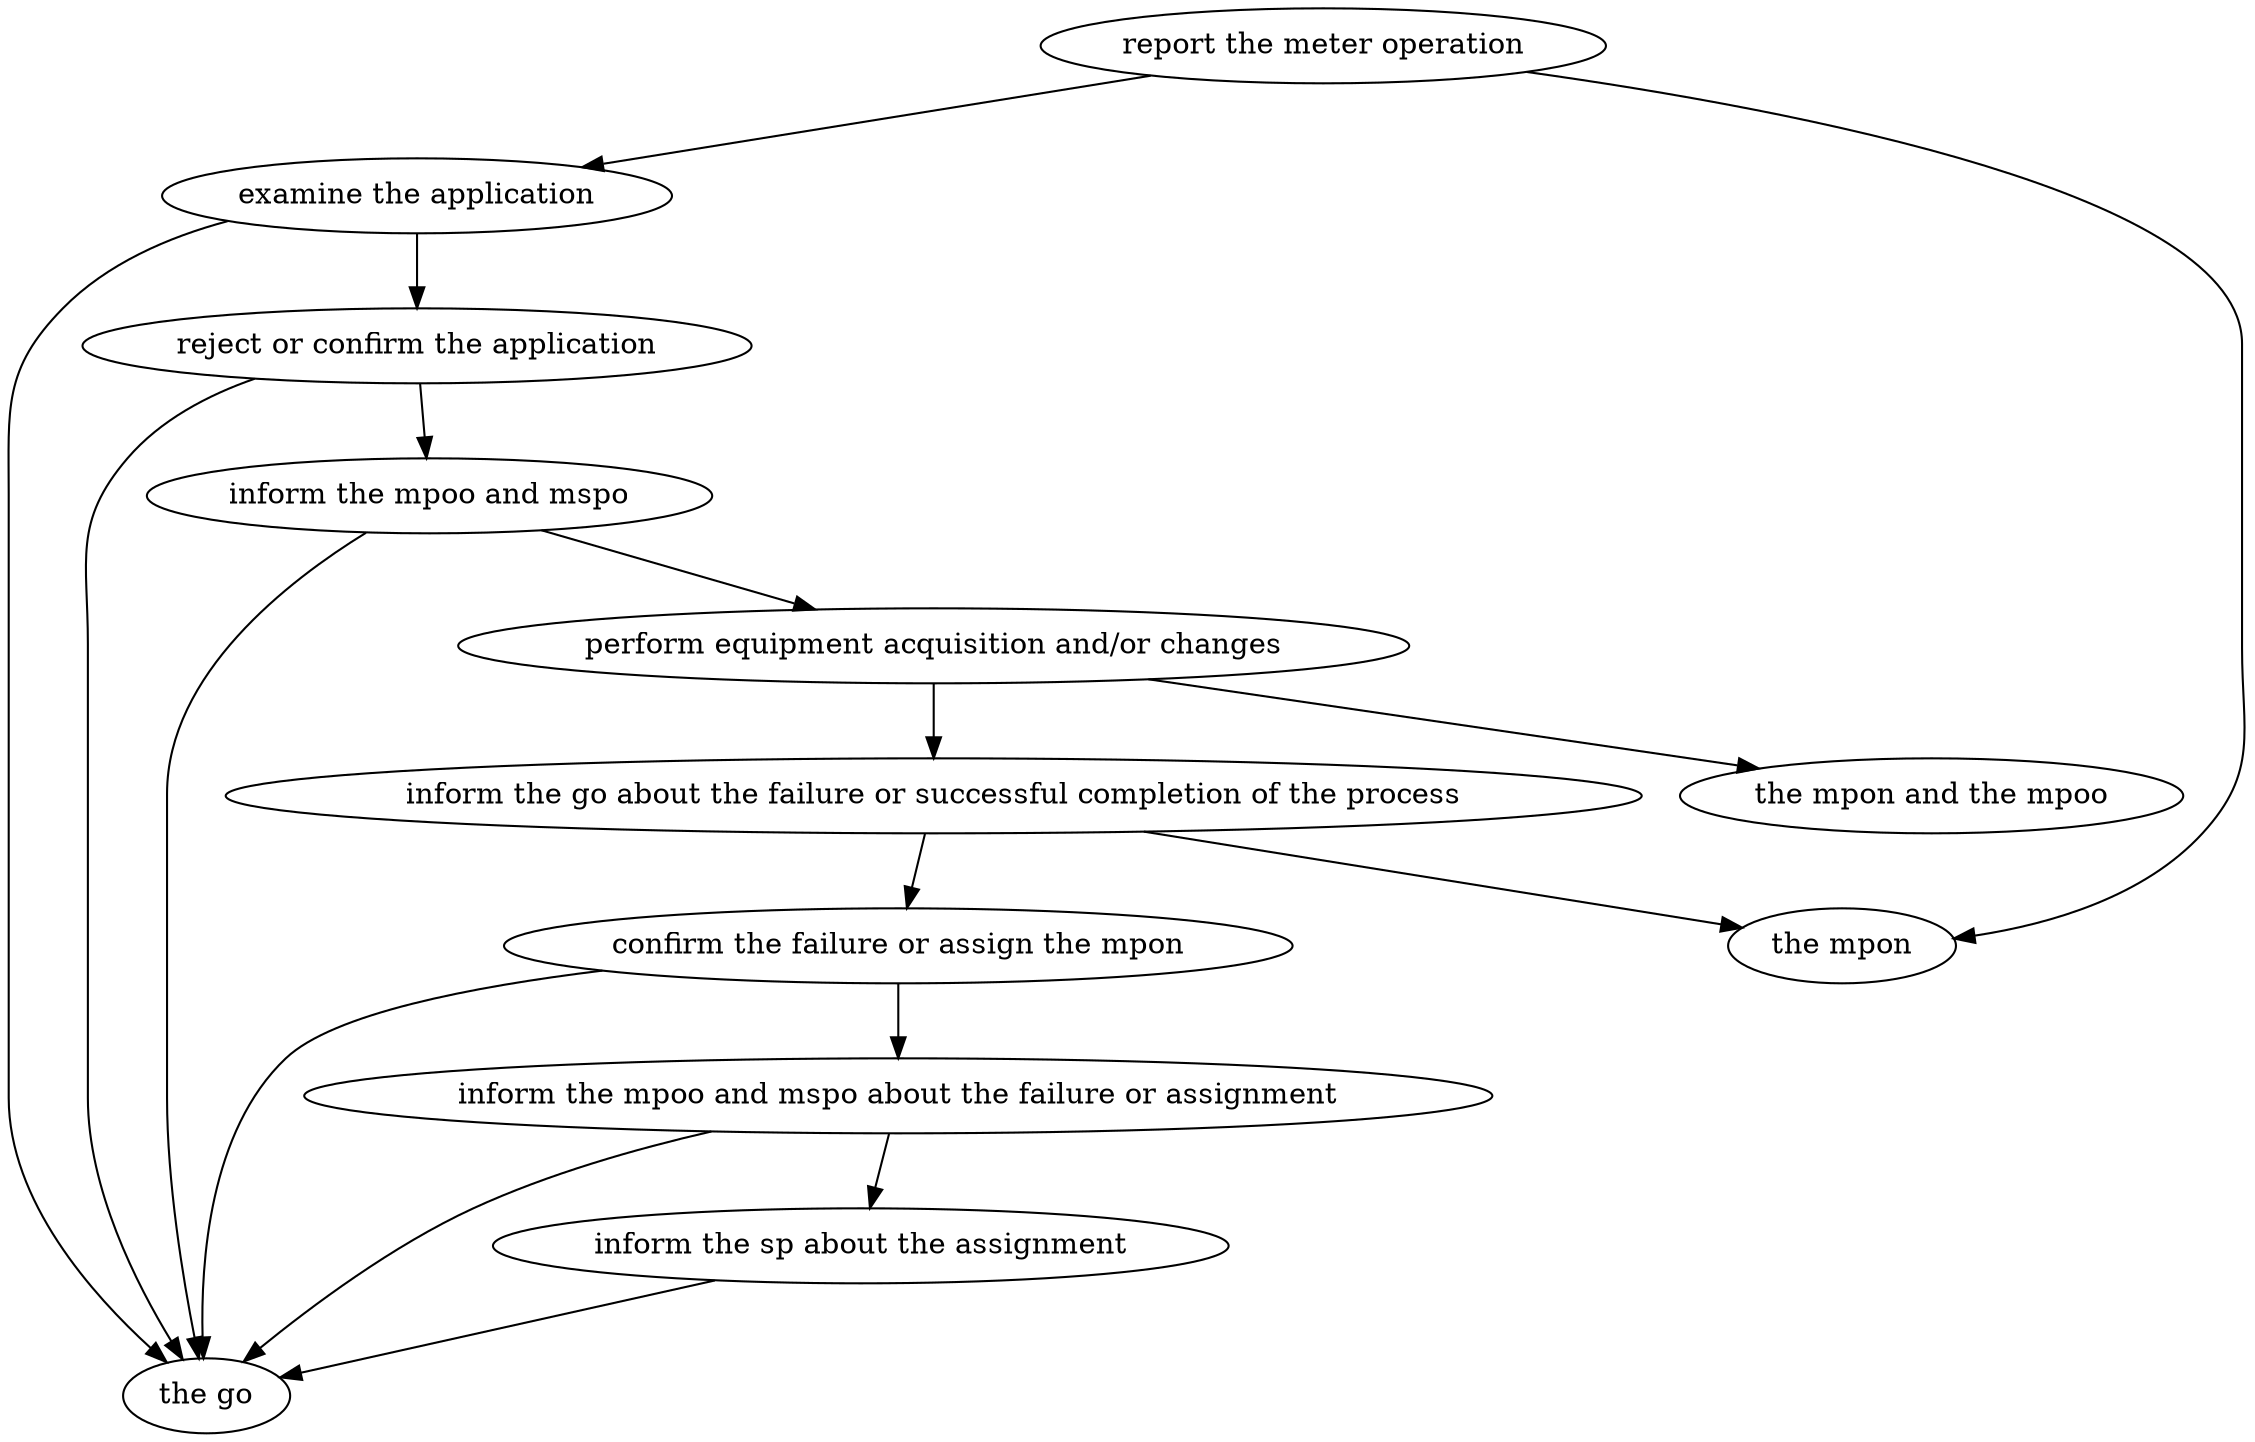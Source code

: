 strict digraph "doc-10.2" {
	graph [name="doc-10.2"];
	"report the meter operation"	[attrs="{'type': 'Activity', 'label': 'report the meter operation'}"];
	"examine the application"	[attrs="{'type': 'Activity', 'label': 'examine the application'}"];
	"report the meter operation" -> "examine the application"	[attrs="{'type': 'flow', 'label': 'flow'}"];
	"the mpon"	[attrs="{'type': 'Actor', 'label': 'the mpon'}"];
	"report the meter operation" -> "the mpon"	[attrs="{'type': 'actor performer', 'label': 'actor performer'}"];
	"reject or confirm the application"	[attrs="{'type': 'Activity', 'label': 'reject or confirm the application'}"];
	"examine the application" -> "reject or confirm the application"	[attrs="{'type': 'flow', 'label': 'flow'}"];
	"the go"	[attrs="{'type': 'Actor', 'label': 'the go'}"];
	"examine the application" -> "the go"	[attrs="{'type': 'actor performer', 'label': 'actor performer'}"];
	"inform the mpoo and mspo"	[attrs="{'type': 'Activity', 'label': 'inform the mpoo and mspo'}"];
	"reject or confirm the application" -> "inform the mpoo and mspo"	[attrs="{'type': 'flow', 'label': 'flow'}"];
	"reject or confirm the application" -> "the go"	[attrs="{'type': 'actor performer', 'label': 'actor performer'}"];
	"perform equipment acquisition and/or changes"	[attrs="{'type': 'Activity', 'label': 'perform equipment acquisition and/or changes'}"];
	"inform the mpoo and mspo" -> "perform equipment acquisition and/or changes"	[attrs="{'type': 'flow', 'label': 'flow'}"];
	"inform the mpoo and mspo" -> "the go"	[attrs="{'type': 'actor performer', 'label': 'actor performer'}"];
	"inform the go about the failure or successful completion of the process"	[attrs="{'type': 'Activity', 'label': 'inform the go about the failure or successful completion of the process'}"];
	"perform equipment acquisition and/or changes" -> "inform the go about the failure or successful completion of the process"	[attrs="{'type': 'flow', 'label': 'flow'}"];
	"the mpon and the mpoo"	[attrs="{'type': 'Actor', 'label': 'the mpon and the mpoo'}"];
	"perform equipment acquisition and/or changes" -> "the mpon and the mpoo"	[attrs="{'type': 'actor performer', 'label': 'actor performer'}"];
	"confirm the failure or assign the mpon"	[attrs="{'type': 'Activity', 'label': 'confirm the failure or assign the mpon'}"];
	"inform the go about the failure or successful completion of the process" -> "confirm the failure or assign the mpon"	[attrs="{'type': 'flow', 'label': 'flow'}"];
	"inform the go about the failure or successful completion of the process" -> "the mpon"	[attrs="{'type': 'actor performer', 'label': 'actor performer'}"];
	"inform the mpoo and mspo about the failure or assignment"	[attrs="{'type': 'Activity', 'label': 'inform the mpoo and mspo about the failure or assignment'}"];
	"confirm the failure or assign the mpon" -> "inform the mpoo and mspo about the failure or assignment"	[attrs="{'type': 'flow', 'label': 'flow'}"];
	"confirm the failure or assign the mpon" -> "the go"	[attrs="{'type': 'actor performer', 'label': 'actor performer'}"];
	"inform the sp about the assignment"	[attrs="{'type': 'Activity', 'label': 'inform the sp about the assignment'}"];
	"inform the mpoo and mspo about the failure or assignment" -> "inform the sp about the assignment"	[attrs="{'type': 'flow', 'label': 'flow'}"];
	"inform the mpoo and mspo about the failure or assignment" -> "the go"	[attrs="{'type': 'actor performer', 'label': 'actor performer'}"];
	"inform the sp about the assignment" -> "the go"	[attrs="{'type': 'actor performer', 'label': 'actor performer'}"];
}
